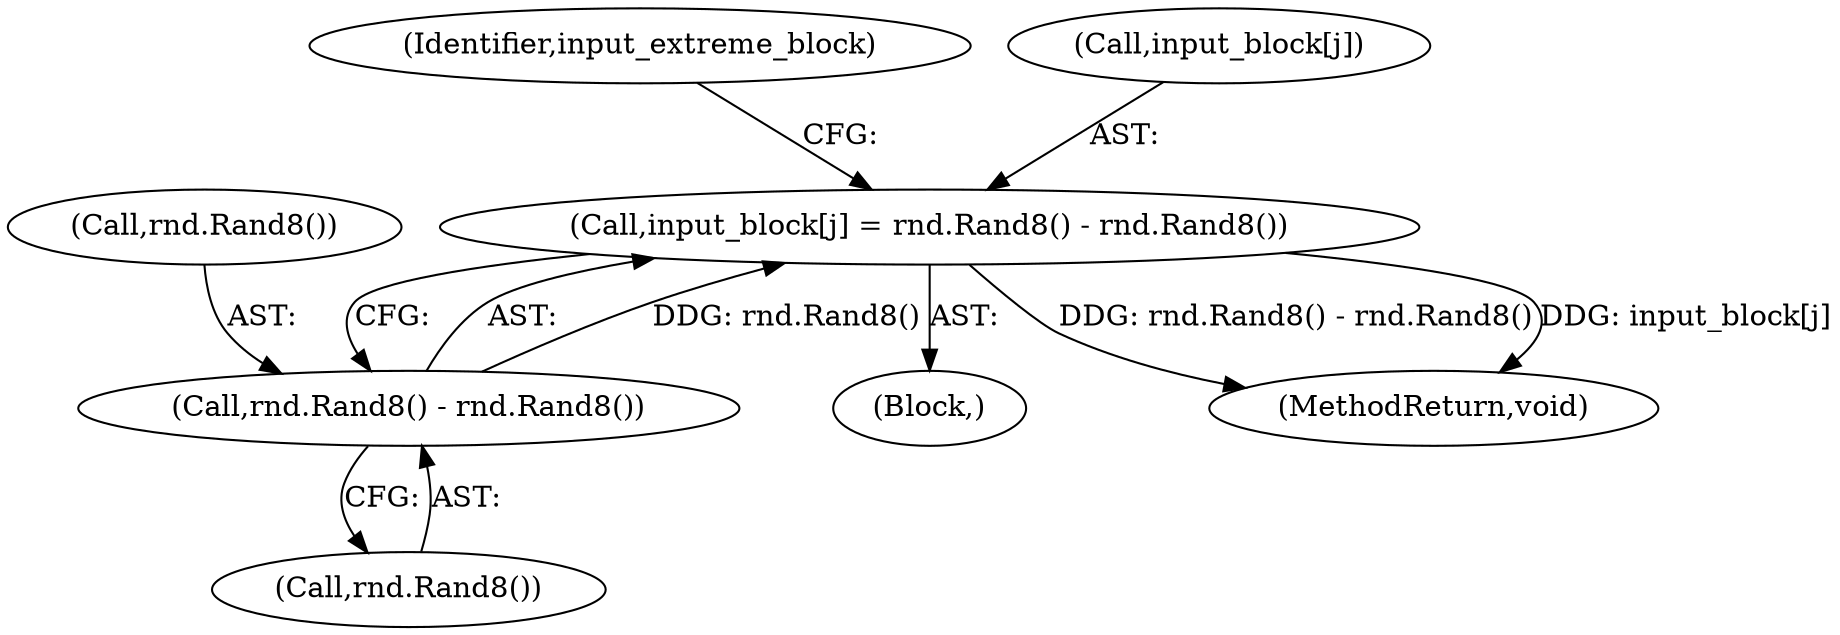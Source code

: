 digraph "1_Android_5a9753fca56f0eeb9f61e342b2fccffc364f9426_51@array" {
"1000149" [label="(Call,input_block[j] = rnd.Rand8() - rnd.Rand8())"];
"1000153" [label="(Call,rnd.Rand8() - rnd.Rand8())"];
"1000148" [label="(Block,)"];
"1000153" [label="(Call,rnd.Rand8() - rnd.Rand8())"];
"1000158" [label="(Identifier,input_extreme_block)"];
"1000154" [label="(Call,rnd.Rand8())"];
"1000244" [label="(MethodReturn,void)"];
"1000155" [label="(Call,rnd.Rand8())"];
"1000150" [label="(Call,input_block[j])"];
"1000149" [label="(Call,input_block[j] = rnd.Rand8() - rnd.Rand8())"];
"1000149" -> "1000148"  [label="AST: "];
"1000149" -> "1000153"  [label="CFG: "];
"1000150" -> "1000149"  [label="AST: "];
"1000153" -> "1000149"  [label="AST: "];
"1000158" -> "1000149"  [label="CFG: "];
"1000149" -> "1000244"  [label="DDG: rnd.Rand8() - rnd.Rand8()"];
"1000149" -> "1000244"  [label="DDG: input_block[j]"];
"1000153" -> "1000149"  [label="DDG: rnd.Rand8()"];
"1000153" -> "1000155"  [label="CFG: "];
"1000154" -> "1000153"  [label="AST: "];
"1000155" -> "1000153"  [label="AST: "];
}
